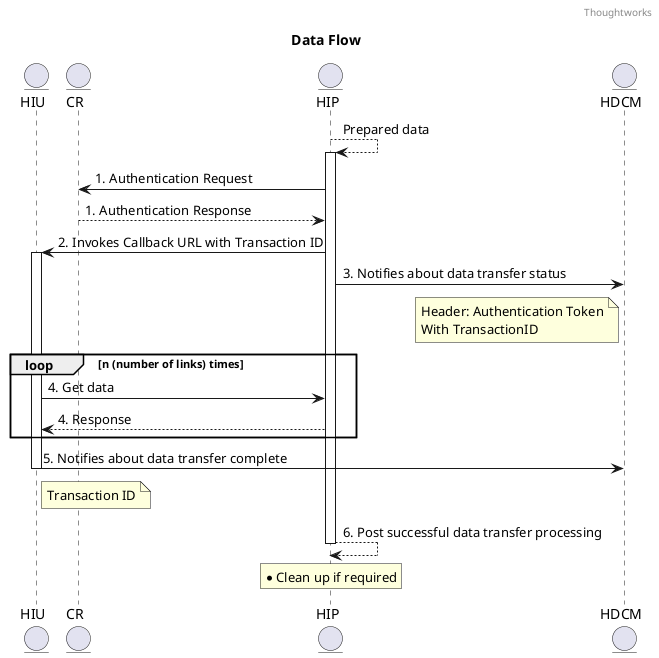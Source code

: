 @startuml
entity HIU
entity CR
entity HIP
entity HDCM

header Thoughtworks
title Data Flow
HIP --> HIP: Prepared data
activate HIP
HIP -> CR: 1. Authentication Request
CR --> HIP: 1. Authentication Response

HIP -> HIU: 2. Invokes Callback URL with Transaction ID
activate HIU
HIP -> HDCM: 3. Notifies about data transfer status
note left of HDCM
Header: Authentication Token
With TransactionID
end note
loop n (number of links) times
HIU -> HIP: 4. Get data
HIP --> HIU: 4. Response
end loop

HIU -> HDCM: 5. Notifies about data transfer complete
note right of HIU
Transaction ID
end note
deactivate HIU

HIP --> HIP: 6. Post successful data transfer processing
rnote over HIP
* Clean up if required
end note
deactivate HIP
@enduml